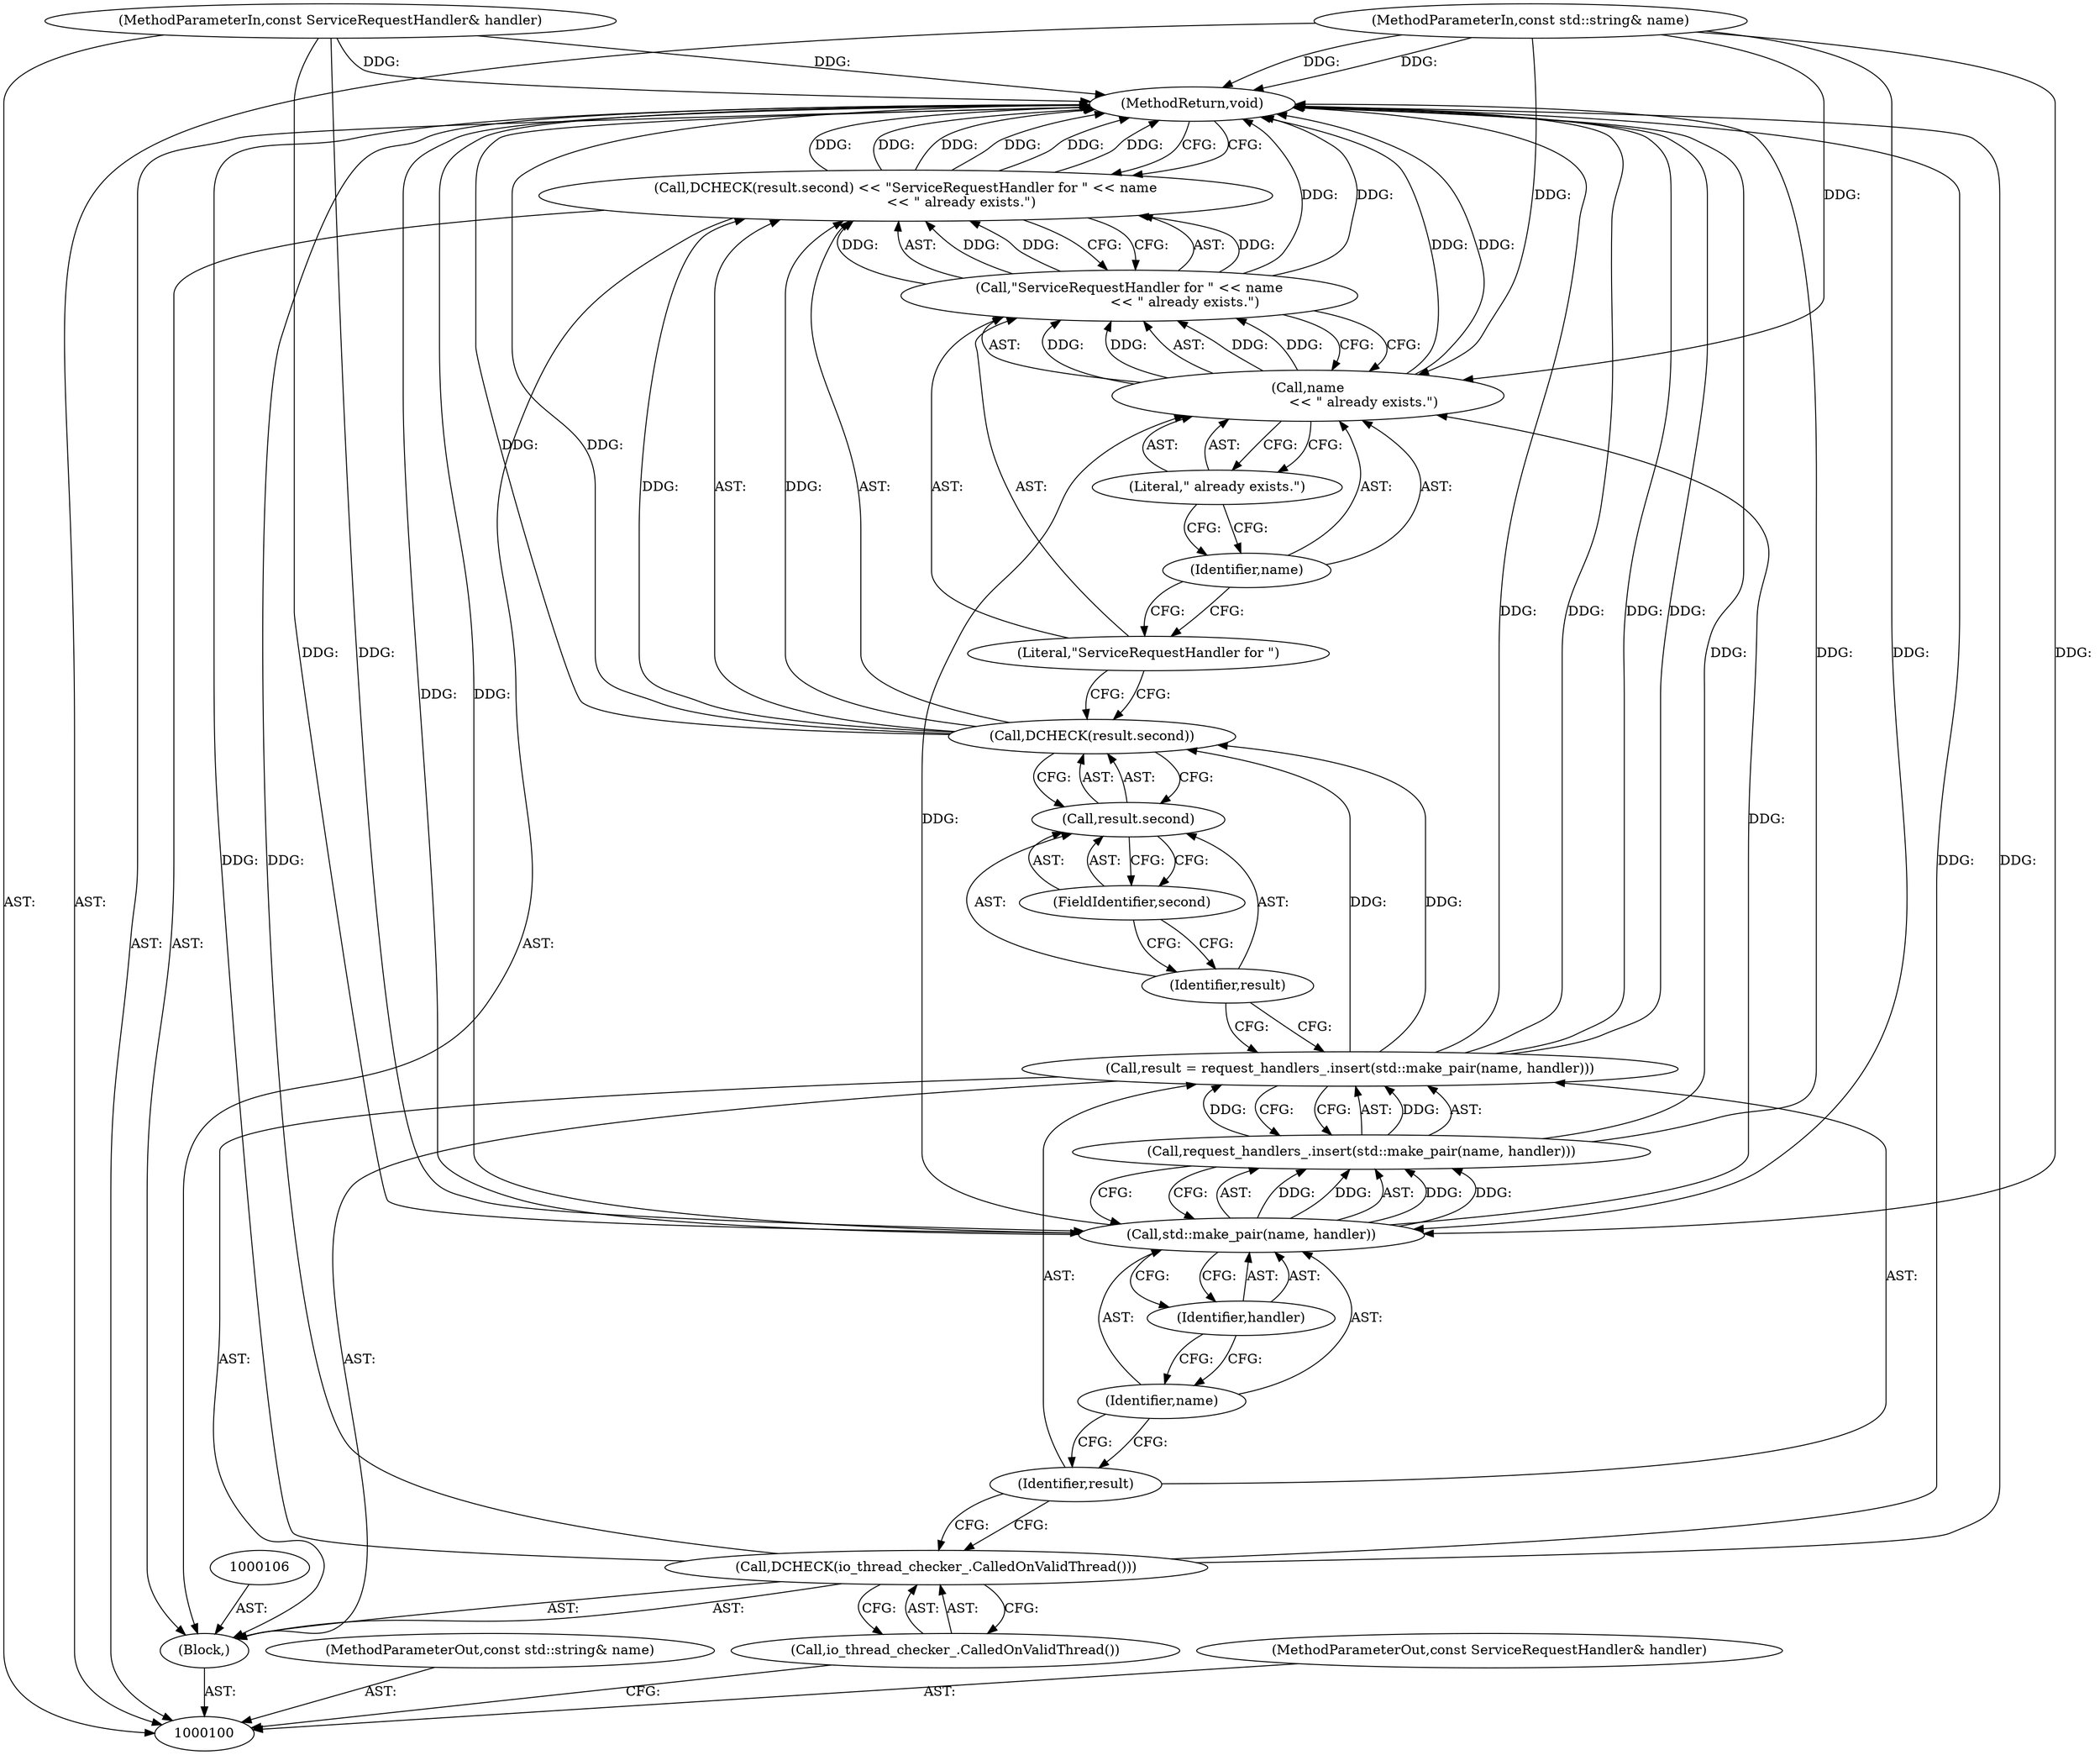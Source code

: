 digraph "0_Chrome_bc1f34b9be509f1404f0bb1ba1947614d5f0bcd1_4" {
"1000123" [label="(MethodReturn,void)"];
"1000101" [label="(MethodParameterIn,const std::string& name)"];
"1000161" [label="(MethodParameterOut,const std::string& name)"];
"1000103" [label="(Block,)"];
"1000102" [label="(MethodParameterIn,const ServiceRequestHandler& handler)"];
"1000162" [label="(MethodParameterOut,const ServiceRequestHandler& handler)"];
"1000105" [label="(Call,io_thread_checker_.CalledOnValidThread())"];
"1000104" [label="(Call,DCHECK(io_thread_checker_.CalledOnValidThread()))"];
"1000107" [label="(Call,result = request_handlers_.insert(std::make_pair(name, handler)))"];
"1000108" [label="(Identifier,result)"];
"1000109" [label="(Call,request_handlers_.insert(std::make_pair(name, handler)))"];
"1000110" [label="(Call,std::make_pair(name, handler))"];
"1000111" [label="(Identifier,name)"];
"1000112" [label="(Identifier,handler)"];
"1000115" [label="(Call,result.second)"];
"1000116" [label="(Identifier,result)"];
"1000117" [label="(FieldIdentifier,second)"];
"1000118" [label="(Call,\"ServiceRequestHandler for \" << name\n                          << \" already exists.\")"];
"1000119" [label="(Literal,\"ServiceRequestHandler for \")"];
"1000113" [label="(Call,DCHECK(result.second) << \"ServiceRequestHandler for \" << name\n                          << \" already exists.\")"];
"1000114" [label="(Call,DCHECK(result.second))"];
"1000120" [label="(Call,name\n                          << \" already exists.\")"];
"1000121" [label="(Identifier,name)"];
"1000122" [label="(Literal,\" already exists.\")"];
"1000123" -> "1000100"  [label="AST: "];
"1000123" -> "1000113"  [label="CFG: "];
"1000107" -> "1000123"  [label="DDG: "];
"1000107" -> "1000123"  [label="DDG: "];
"1000104" -> "1000123"  [label="DDG: "];
"1000104" -> "1000123"  [label="DDG: "];
"1000113" -> "1000123"  [label="DDG: "];
"1000113" -> "1000123"  [label="DDG: "];
"1000113" -> "1000123"  [label="DDG: "];
"1000114" -> "1000123"  [label="DDG: "];
"1000120" -> "1000123"  [label="DDG: "];
"1000102" -> "1000123"  [label="DDG: "];
"1000110" -> "1000123"  [label="DDG: "];
"1000101" -> "1000123"  [label="DDG: "];
"1000109" -> "1000123"  [label="DDG: "];
"1000118" -> "1000123"  [label="DDG: "];
"1000101" -> "1000100"  [label="AST: "];
"1000101" -> "1000123"  [label="DDG: "];
"1000101" -> "1000110"  [label="DDG: "];
"1000101" -> "1000120"  [label="DDG: "];
"1000161" -> "1000100"  [label="AST: "];
"1000103" -> "1000100"  [label="AST: "];
"1000104" -> "1000103"  [label="AST: "];
"1000106" -> "1000103"  [label="AST: "];
"1000107" -> "1000103"  [label="AST: "];
"1000113" -> "1000103"  [label="AST: "];
"1000102" -> "1000100"  [label="AST: "];
"1000102" -> "1000123"  [label="DDG: "];
"1000102" -> "1000110"  [label="DDG: "];
"1000162" -> "1000100"  [label="AST: "];
"1000105" -> "1000104"  [label="AST: "];
"1000105" -> "1000100"  [label="CFG: "];
"1000104" -> "1000105"  [label="CFG: "];
"1000104" -> "1000103"  [label="AST: "];
"1000104" -> "1000105"  [label="CFG: "];
"1000105" -> "1000104"  [label="AST: "];
"1000108" -> "1000104"  [label="CFG: "];
"1000104" -> "1000123"  [label="DDG: "];
"1000104" -> "1000123"  [label="DDG: "];
"1000107" -> "1000103"  [label="AST: "];
"1000107" -> "1000109"  [label="CFG: "];
"1000108" -> "1000107"  [label="AST: "];
"1000109" -> "1000107"  [label="AST: "];
"1000116" -> "1000107"  [label="CFG: "];
"1000107" -> "1000123"  [label="DDG: "];
"1000107" -> "1000123"  [label="DDG: "];
"1000109" -> "1000107"  [label="DDG: "];
"1000107" -> "1000114"  [label="DDG: "];
"1000108" -> "1000107"  [label="AST: "];
"1000108" -> "1000104"  [label="CFG: "];
"1000111" -> "1000108"  [label="CFG: "];
"1000109" -> "1000107"  [label="AST: "];
"1000109" -> "1000110"  [label="CFG: "];
"1000110" -> "1000109"  [label="AST: "];
"1000107" -> "1000109"  [label="CFG: "];
"1000109" -> "1000123"  [label="DDG: "];
"1000109" -> "1000107"  [label="DDG: "];
"1000110" -> "1000109"  [label="DDG: "];
"1000110" -> "1000109"  [label="DDG: "];
"1000110" -> "1000109"  [label="AST: "];
"1000110" -> "1000112"  [label="CFG: "];
"1000111" -> "1000110"  [label="AST: "];
"1000112" -> "1000110"  [label="AST: "];
"1000109" -> "1000110"  [label="CFG: "];
"1000110" -> "1000123"  [label="DDG: "];
"1000110" -> "1000109"  [label="DDG: "];
"1000110" -> "1000109"  [label="DDG: "];
"1000101" -> "1000110"  [label="DDG: "];
"1000102" -> "1000110"  [label="DDG: "];
"1000110" -> "1000120"  [label="DDG: "];
"1000111" -> "1000110"  [label="AST: "];
"1000111" -> "1000108"  [label="CFG: "];
"1000112" -> "1000111"  [label="CFG: "];
"1000112" -> "1000110"  [label="AST: "];
"1000112" -> "1000111"  [label="CFG: "];
"1000110" -> "1000112"  [label="CFG: "];
"1000115" -> "1000114"  [label="AST: "];
"1000115" -> "1000117"  [label="CFG: "];
"1000116" -> "1000115"  [label="AST: "];
"1000117" -> "1000115"  [label="AST: "];
"1000114" -> "1000115"  [label="CFG: "];
"1000116" -> "1000115"  [label="AST: "];
"1000116" -> "1000107"  [label="CFG: "];
"1000117" -> "1000116"  [label="CFG: "];
"1000117" -> "1000115"  [label="AST: "];
"1000117" -> "1000116"  [label="CFG: "];
"1000115" -> "1000117"  [label="CFG: "];
"1000118" -> "1000113"  [label="AST: "];
"1000118" -> "1000120"  [label="CFG: "];
"1000119" -> "1000118"  [label="AST: "];
"1000120" -> "1000118"  [label="AST: "];
"1000113" -> "1000118"  [label="CFG: "];
"1000118" -> "1000123"  [label="DDG: "];
"1000118" -> "1000113"  [label="DDG: "];
"1000118" -> "1000113"  [label="DDG: "];
"1000120" -> "1000118"  [label="DDG: "];
"1000120" -> "1000118"  [label="DDG: "];
"1000119" -> "1000118"  [label="AST: "];
"1000119" -> "1000114"  [label="CFG: "];
"1000121" -> "1000119"  [label="CFG: "];
"1000113" -> "1000103"  [label="AST: "];
"1000113" -> "1000118"  [label="CFG: "];
"1000114" -> "1000113"  [label="AST: "];
"1000118" -> "1000113"  [label="AST: "];
"1000123" -> "1000113"  [label="CFG: "];
"1000113" -> "1000123"  [label="DDG: "];
"1000113" -> "1000123"  [label="DDG: "];
"1000113" -> "1000123"  [label="DDG: "];
"1000114" -> "1000113"  [label="DDG: "];
"1000118" -> "1000113"  [label="DDG: "];
"1000118" -> "1000113"  [label="DDG: "];
"1000114" -> "1000113"  [label="AST: "];
"1000114" -> "1000115"  [label="CFG: "];
"1000115" -> "1000114"  [label="AST: "];
"1000119" -> "1000114"  [label="CFG: "];
"1000114" -> "1000123"  [label="DDG: "];
"1000114" -> "1000113"  [label="DDG: "];
"1000107" -> "1000114"  [label="DDG: "];
"1000120" -> "1000118"  [label="AST: "];
"1000120" -> "1000122"  [label="CFG: "];
"1000121" -> "1000120"  [label="AST: "];
"1000122" -> "1000120"  [label="AST: "];
"1000118" -> "1000120"  [label="CFG: "];
"1000120" -> "1000123"  [label="DDG: "];
"1000120" -> "1000118"  [label="DDG: "];
"1000120" -> "1000118"  [label="DDG: "];
"1000110" -> "1000120"  [label="DDG: "];
"1000101" -> "1000120"  [label="DDG: "];
"1000121" -> "1000120"  [label="AST: "];
"1000121" -> "1000119"  [label="CFG: "];
"1000122" -> "1000121"  [label="CFG: "];
"1000122" -> "1000120"  [label="AST: "];
"1000122" -> "1000121"  [label="CFG: "];
"1000120" -> "1000122"  [label="CFG: "];
}
